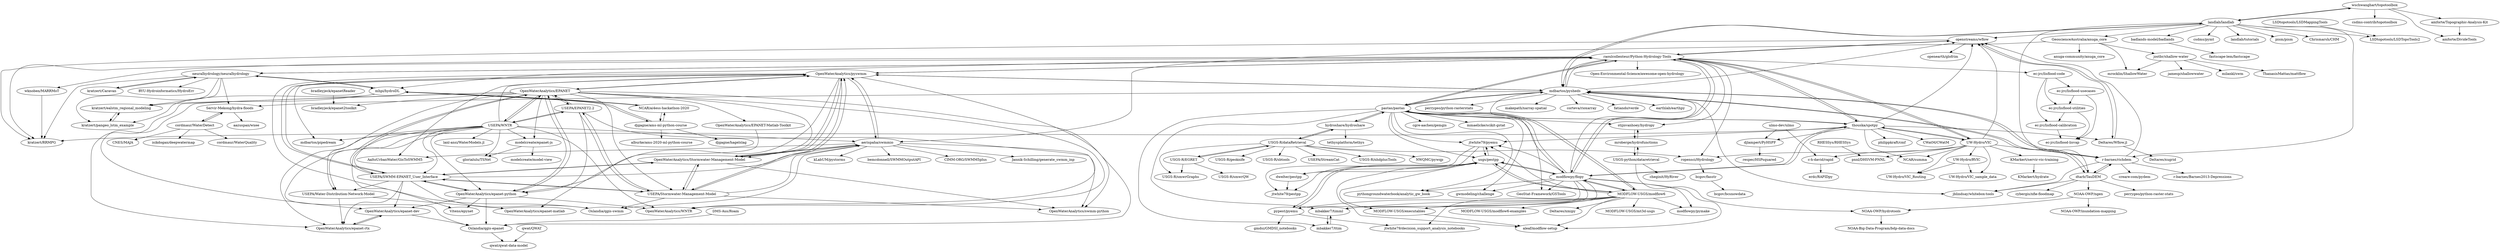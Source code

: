 digraph G {
"wschwanghart/topotoolbox" -> "amforte/Topographic-Analysis-Kit"
"wschwanghart/topotoolbox" -> "landlab/landlab"
"wschwanghart/topotoolbox" -> "csdms-contrib/topotoolbox"
"wschwanghart/topotoolbox" -> "amforte/DivideTools"
"amforte/Topographic-Analysis-Kit" -> "amforte/DivideTools"
"OpenWaterAnalytics/EPANET" -> "USEPA/EPANET2.2"
"OpenWaterAnalytics/EPANET" -> "OpenWaterAnalytics/epanet-dev"
"OpenWaterAnalytics/EPANET" -> "USEPA/WNTR"
"OpenWaterAnalytics/EPANET" -> "OpenWaterAnalytics/epanet-python"
"OpenWaterAnalytics/EPANET" -> "USEPA/SWMM-EPANET_User_Interface"
"OpenWaterAnalytics/EPANET" -> "USEPA/Water-Distribution-Network-Model"
"OpenWaterAnalytics/EPANET" -> "OpenWaterAnalytics/epanet-rtx"
"OpenWaterAnalytics/EPANET" -> "OpenWaterAnalytics/Stormwater-Management-Model"
"OpenWaterAnalytics/EPANET" -> "USEPA/Stormwater-Management-Model"
"OpenWaterAnalytics/EPANET" -> "OpenWaterAnalytics/pyswmm"
"OpenWaterAnalytics/EPANET" -> "modelcreate/epanet-js"
"OpenWaterAnalytics/EPANET" -> "OpenWaterAnalytics/EPANET-Matlab-Toolkit"
"OpenWaterAnalytics/EPANET" -> "OpenWaterAnalytics/WNTR"
"OpenWaterAnalytics/EPANET" -> "Oslandia/qgis-epanet"
"OpenWaterAnalytics/EPANET" -> "bradleyjeck/epanet2toolkit"
"OpenWaterAnalytics/epanet-rtx" -> "OpenWaterAnalytics/epanet-dev"
"OpenWaterAnalytics/epanet-dev" -> "OpenWaterAnalytics/epanet-rtx"
"OpenWaterAnalytics/epanet-dev" -> "Oslandia/qgis-epanet"
"thouska/spotpy" -> "philippkraft/cmf"
"thouska/spotpy" -> "raoulcollenteur/Python-Hydrology-Tools"
"thouska/spotpy" -> "openstreams/wflow"
"thouska/spotpy" -> "kratzert/RRMPG"
"thouska/spotpy" -> "pastas/pastas"
"thouska/spotpy" -> "UW-Hydro/VIC"
"thouska/spotpy" -> "modflowpy/flopy"
"thouska/spotpy" -> "NCAR/summa"
"thouska/spotpy" -> "CWatM/CWatM" ["e"=1]
"thouska/spotpy" -> "jtwhite79/pyemu"
"thouska/spotpy" -> "Deltares/Wflow.jl"
"thouska/spotpy" -> "djlampert/PyHSPF"
"ropensci/Hydrology" -> "bcgov/fasstr"
"USEPA/EPANET2.2" -> "OpenWaterAnalytics/EPANET"
"USEPA/EPANET2.2" -> "OpenWaterAnalytics/epanet-python"
"USEPA/EPANET2.2" -> "USEPA/WNTR"
"USEPA/EPANET2.2" -> "USEPA/Stormwater-Management-Model"
"USEPA/EPANET2.2" -> "OpenWaterAnalytics/WNTR"
"USEPA/WNTR" -> "OpenWaterAnalytics/EPANET"
"USEPA/WNTR" -> "OpenWaterAnalytics/epanet-python"
"USEPA/WNTR" -> "USEPA/EPANET2.2"
"USEPA/WNTR" -> "glorialulu/TSNet"
"USEPA/WNTR" -> "modelcreate/epanet-js"
"USEPA/WNTR" -> "OpenWaterAnalytics/WNTR"
"USEPA/WNTR" -> "USEPA/Water-Distribution-Network-Model"
"USEPA/WNTR" -> "USEPA/SWMM-EPANET_User_Interface"
"USEPA/WNTR" -> "Vitens/epynet"
"USEPA/WNTR" -> "OpenWaterAnalytics/epanet-rtx"
"USEPA/WNTR" -> "lanl-ansi/WaterModels.jl"
"USEPA/WNTR" -> "OpenWaterAnalytics/pyswmm"
"USEPA/WNTR" -> "mdbartos/pipedream"
"USEPA/WNTR" -> "Oslandia/qgis-epanet"
"USEPA/WNTR" -> "aerispaha/swmmio"
"OpenWaterAnalytics/pyswmm" -> "USEPA/Stormwater-Management-Model"
"OpenWaterAnalytics/pyswmm" -> "OpenWaterAnalytics/Stormwater-Management-Model"
"OpenWaterAnalytics/pyswmm" -> "aerispaha/swmmio"
"OpenWaterAnalytics/pyswmm" -> "OpenWaterAnalytics/swmm-python"
"OpenWaterAnalytics/pyswmm" -> "USEPA/SWMM-EPANET_User_Interface"
"OpenWaterAnalytics/pyswmm" -> "OpenWaterAnalytics/EPANET"
"OpenWaterAnalytics/pyswmm" -> "AaltoUrbanWater/GisToSWMM5"
"OpenWaterAnalytics/pyswmm" -> "Oslandia/qgis-swmm"
"OpenWaterAnalytics/pyswmm" -> "mdbartos/pipedream"
"OpenWaterAnalytics/pyswmm" -> "mdbartos/pysheds"
"OpenWaterAnalytics/pyswmm" -> "OpenWaterAnalytics/epanet-python"
"OpenWaterAnalytics/pyswmm" -> "raoulcollenteur/Python-Hydrology-Tools"
"neuralhydrology/neuralhydrology" -> "kratzert/Caravan"
"neuralhydrology/neuralhydrology" -> "raoulcollenteur/Python-Hydrology-Tools"
"neuralhydrology/neuralhydrology" -> "mhpi/hydroDL"
"neuralhydrology/neuralhydrology" -> "kratzert/RRMPG"
"neuralhydrology/neuralhydrology" -> "kratzert/ealstm_regional_modeling"
"neuralhydrology/neuralhydrology" -> "BYU-Hydroinformatics/HydroErr"
"neuralhydrology/neuralhydrology" -> "kratzert/pangeo_lstm_example"
"neuralhydrology/neuralhydrology" -> "Servir-Mekong/hydra-floods"
"hydroshare/hydroshare" -> "pastas/pastas"
"hydroshare/hydroshare" -> "USGS-R/dataRetrieval"
"hydroshare/hydroshare" -> "tethysplatform/tethys"
"UW-Hydro/VIC" -> "UW-Hydro/RVIC"
"UW-Hydro/VIC" -> "openstreams/wflow"
"UW-Hydro/VIC" -> "raoulcollenteur/Python-Hydrology-Tools"
"UW-Hydro/VIC" -> "pnnl/DHSVM-PNNL"
"UW-Hydro/VIC" -> "c-h-david/rapid"
"UW-Hydro/VIC" -> "UW-Hydro/VIC_Routing"
"UW-Hydro/VIC" -> "thouska/spotpy"
"UW-Hydro/VIC" -> "UW-Hydro/VIC_sample_data"
"UW-Hydro/VIC" -> "KMarkert/servir-vic-training"
"UW-Hydro/VIC" -> "NCAR/summa"
"UW-Hydro/VIC" -> "ropensci/Hydrology"
"UW-Hydro/VIC" -> "r-barnes/richdem"
"modflowpy/flopy" -> "MODFLOW-USGS/modflow6"
"modflowpy/flopy" -> "pastas/pastas"
"modflowpy/flopy" -> "usgs/pestpp"
"modflowpy/flopy" -> "jtwhite79/pyemu"
"modflowpy/flopy" -> "pypest/pyemu"
"modflowpy/flopy" -> "modflowpy/pymake"
"modflowpy/flopy" -> "raoulcollenteur/Python-Hydrology-Tools"
"modflowpy/flopy" -> "pythongroundwaterbook/analytic_gw_book"
"modflowpy/flopy" -> "thouska/spotpy"
"modflowpy/flopy" -> "MODFLOW-USGS/executables"
"modflowpy/flopy" -> "aleaf/modflow-setup"
"modflowpy/flopy" -> "mbakker7/timml"
"modflowpy/flopy" -> "mdbartos/pysheds"
"modflowpy/flopy" -> "GeoStat-Framework/GSTools" ["e"=1]
"modflowpy/flopy" -> "gwmodeling/challenge"
"USGS-R/EGRET" -> "USGS-R/smwrQW"
"USGS-R/EGRET" -> "USGS-R/dataRetrieval"
"USGS-R/EGRET" -> "USGS-R/smwrGraphs"
"djgagne/ams-ml-python-course" -> "djgagne/hagelslag"
"djgagne/ams-ml-python-course" -> "NCAR/ai4ess-hackathon-2020"
"djgagne/ams-ml-python-course" -> "alburke/ams-2020-ml-python-course"
"djgagne/ams-ml-python-course" -> "mhpi/hydroDL"
"Servir-Mekong/hydra-floods" -> "aazuspan/wxee" ["e"=1]
"Servir-Mekong/hydra-floods" -> "cordmaur/WaterDetect"
"badlands-model/badlands" -> "fastscape-lem/fastscape"
"mhpi/hydroDL" -> "NCAR/ai4ess-hackathon-2020"
"mhpi/hydroDL" -> "neuralhydrology/neuralhydrology"
"mhpi/hydroDL" -> "kratzert/pangeo_lstm_example"
"mhpi/hydroDL" -> "kratzert/ealstm_regional_modeling"
"mhpi/hydroDL" -> "djgagne/ams-ml-python-course"
"dtarb/TauDEM" -> "r-barnes/richdem"
"dtarb/TauDEM" -> "NOAA-OWP/ngen"
"dtarb/TauDEM" -> "mdbartos/pysheds"
"dtarb/TauDEM" -> "perrygeo/python-raster-stats" ["e"=1]
"dtarb/TauDEM" -> "jblindsay/whitebox-tools" ["e"=1]
"dtarb/TauDEM" -> "cybergis/nfie-floodmap"
"cordmaur/WaterDetect" -> "cordmaur/WaterQuality"
"cordmaur/WaterDetect" -> "Servir-Mekong/hydra-floods"
"cordmaur/WaterDetect" -> "CNES/MAJA"
"cordmaur/WaterDetect" -> "isikdogan/deepwatermap"
"mdbartos/pysheds" -> "raoulcollenteur/Python-Hydrology-Tools"
"mdbartos/pysheds" -> "r-barnes/richdem"
"mdbartos/pysheds" -> "makepath/xarray-spatial" ["e"=1]
"mdbartos/pysheds" -> "corteva/rioxarray" ["e"=1]
"mdbartos/pysheds" -> "pastas/pastas"
"mdbartos/pysheds" -> "jblindsay/whitebox-tools" ["e"=1]
"mdbartos/pysheds" -> "fatiando/verde" ["e"=1]
"mdbartos/pysheds" -> "OpenWaterAnalytics/pyswmm"
"mdbartos/pysheds" -> "openstreams/wflow"
"mdbartos/pysheds" -> "Servir-Mekong/hydra-floods"
"mdbartos/pysheds" -> "earthlab/earthpy" ["e"=1]
"mdbartos/pysheds" -> "dtarb/TauDEM"
"mdbartos/pysheds" -> "landlab/landlab"
"mdbartos/pysheds" -> "perrygeo/python-rasterstats" ["e"=1]
"mdbartos/pysheds" -> "GeoStat-Framework/GSTools" ["e"=1]
"USGS-R/dataRetrieval" -> "USGS-R/EGRET"
"USGS-R/dataRetrieval" -> "USGS-R/geoknife"
"USGS-R/dataRetrieval" -> "hydroshare/hydroshare"
"USGS-R/dataRetrieval" -> "ropensci/Hydrology"
"USGS-R/dataRetrieval" -> "USGS-R/sbtools"
"USGS-R/dataRetrieval" -> "USEPA/StreamCat"
"USGS-R/dataRetrieval" -> "USGS-R/nhdplusTools"
"USGS-R/dataRetrieval" -> "NWQMC/pywqp"
"USGS-R/dataRetrieval" -> "USGS-R/smwrGraphs"
"USEPA/Stormwater-Management-Model" -> "OpenWaterAnalytics/Stormwater-Management-Model"
"USEPA/Stormwater-Management-Model" -> "OpenWaterAnalytics/pyswmm"
"USEPA/Stormwater-Management-Model" -> "USEPA/SWMM-EPANET_User_Interface"
"USEPA/Stormwater-Management-Model" -> "OpenWaterAnalytics/swmm-python"
"USEPA/Stormwater-Management-Model" -> "aerispaha/swmmio"
"USEPA/Stormwater-Management-Model" -> "Oslandia/qgis-swmm"
"USEPA/Stormwater-Management-Model" -> "USEPA/EPANET2.2"
"modelcreate/epanet-js" -> "modelcreate/model-view"
"modelcreate/epanet-js" -> "glorialulu/TSNet"
"kratzert/ealstm_regional_modeling" -> "kratzert/pangeo_lstm_example"
"pastas/pastas" -> "modflowpy/flopy"
"pastas/pastas" -> "raoulcollenteur/Python-Hydrology-Tools"
"pastas/pastas" -> "mbakker7/timml"
"pastas/pastas" -> "usgs/pestpp"
"pastas/pastas" -> "MODFLOW-USGS/modflow6"
"pastas/pastas" -> "gwmodeling/challenge"
"pastas/pastas" -> "mdbartos/pysheds"
"pastas/pastas" -> "jtwhite79/pyemu"
"pastas/pastas" -> "mbakker7/ttim"
"pastas/pastas" -> "pythongroundwaterbook/analytic_gw_book"
"pastas/pastas" -> "thouska/spotpy"
"pastas/pastas" -> "hydroshare/hydroshare"
"pastas/pastas" -> "stijnvanhoey/hydropy"
"pastas/pastas" -> "cgre-aachen/gemgis" ["e"=1]
"pastas/pastas" -> "mmaelicke/scikit-gstat" ["e"=1]
"raoulcollenteur/Python-Hydrology-Tools" -> "pastas/pastas"
"raoulcollenteur/Python-Hydrology-Tools" -> "mdbartos/pysheds"
"raoulcollenteur/Python-Hydrology-Tools" -> "neuralhydrology/neuralhydrology"
"raoulcollenteur/Python-Hydrology-Tools" -> "wknoben/MARRMoT"
"raoulcollenteur/Python-Hydrology-Tools" -> "openstreams/wflow"
"raoulcollenteur/Python-Hydrology-Tools" -> "thouska/spotpy"
"raoulcollenteur/Python-Hydrology-Tools" -> "ropensci/Hydrology"
"raoulcollenteur/Python-Hydrology-Tools" -> "modflowpy/flopy"
"raoulcollenteur/Python-Hydrology-Tools" -> "UW-Hydro/VIC"
"raoulcollenteur/Python-Hydrology-Tools" -> "stijnvanhoey/hydropy"
"raoulcollenteur/Python-Hydrology-Tools" -> "Open-Environmental-Science/awesome-open-hydrology"
"raoulcollenteur/Python-Hydrology-Tools" -> "OpenWaterAnalytics/pyswmm"
"raoulcollenteur/Python-Hydrology-Tools" -> "ec-jrc/lisflood-code"
"raoulcollenteur/Python-Hydrology-Tools" -> "mhpi/hydroDL"
"raoulcollenteur/Python-Hydrology-Tools" -> "kratzert/RRMPG"
"bcgov/fasstr" -> "bcgov/bcsnowdata"
"c-h-david/rapid" -> "erdc/RAPIDpy"
"NCAR/ai4ess-hackathon-2020" -> "mhpi/hydroDL"
"NCAR/ai4ess-hackathon-2020" -> "djgagne/ams-ml-python-course"
"jostbr/shallow-water" -> "mrocklin/ShallowWater"
"jostbr/shallow-water" -> "jamesp/shallowwater"
"jostbr/shallow-water" -> "milankl/swm"
"jostbr/shallow-water" -> "ThanasisMattas/mattflow"
"jtwhite79/pyemu" -> "usgs/pestpp"
"jtwhite79/pyemu" -> "jtwhite79/pestpp"
"jtwhite79/pyemu" -> "dwelter/pestpp"
"OpenWaterAnalytics/EPANET-Matlab-Toolkit" -> "OpenWaterAnalytics/epanet-matlab"
"OpenWaterAnalytics/Stormwater-Management-Model" -> "USEPA/Stormwater-Management-Model"
"OpenWaterAnalytics/Stormwater-Management-Model" -> "OpenWaterAnalytics/pyswmm"
"OpenWaterAnalytics/Stormwater-Management-Model" -> "OpenWaterAnalytics/swmm-python"
"OpenWaterAnalytics/Stormwater-Management-Model" -> "USEPA/SWMM-EPANET_User_Interface"
"OpenWaterAnalytics/Stormwater-Management-Model" -> "aerispaha/swmmio"
"USEPA/SWMM-EPANET_User_Interface" -> "USEPA/Stormwater-Management-Model"
"USEPA/SWMM-EPANET_User_Interface" -> "OpenWaterAnalytics/Stormwater-Management-Model"
"USEPA/SWMM-EPANET_User_Interface" -> "OpenWaterAnalytics/epanet-python"
"USEPA/SWMM-EPANET_User_Interface" -> "OpenWaterAnalytics/epanet-dev"
"USEPA/SWMM-EPANET_User_Interface" -> "USEPA/Water-Distribution-Network-Model"
"USEPA/SWMM-EPANET_User_Interface" -> "OpenWaterAnalytics/epanet-rtx"
"USEPA/SWMM-EPANET_User_Interface" -> "Oslandia/qgis-swmm"
"USEPA/SWMM-EPANET_User_Interface" -> "aerispaha/swmmio"
"USEPA/SWMM-EPANET_User_Interface" -> "OpenWaterAnalytics/pyswmm"
"USEPA/SWMM-EPANET_User_Interface" -> "OpenWaterAnalytics/EPANET"
"wknoben/MARRMoT" -> "kratzert/RRMPG"
"UW-Hydro/RVIC" -> "UW-Hydro/VIC_Routing"
"UW-Hydro/RVIC" -> "UW-Hydro/VIC_sample_data"
"kratzert/pangeo_lstm_example" -> "kratzert/ealstm_regional_modeling"
"RHESSys/RHESSys" -> "pnnl/DHSVM-PNNL"
"ec-jrc/lisflood-code" -> "ec-jrc/lisflood-utilities"
"ec-jrc/lisflood-code" -> "ec-jrc/lisflood-usecases"
"ec-jrc/lisflood-code" -> "ec-jrc/lisflood-calibration"
"ec-jrc/lisflood-utilities" -> "ec-jrc/lisflood-calibration"
"ec-jrc/lisflood-utilities" -> "ec-jrc/lisflood-lisvap"
"djlampert/PyHSPF" -> "respec/HSPsquared"
"mroberge/hydrofunctions" -> "stijnvanhoey/hydropy"
"mroberge/hydrofunctions" -> "USGS-python/dataretrieval"
"stijnvanhoey/hydropy" -> "mroberge/hydrofunctions"
"landlab/landlab" -> "wschwanghart/topotoolbox"
"landlab/landlab" -> "csdms/pymt"
"landlab/landlab" -> "GeoscienceAustralia/anuga_core"
"landlab/landlab" -> "r-barnes/richdem"
"landlab/landlab" -> "mdbartos/pysheds"
"landlab/landlab" -> "landlab/tutorials"
"landlab/landlab" -> "openstreams/wflow"
"landlab/landlab" -> "badlands-model/badlands"
"landlab/landlab" -> "pism/pism" ["e"=1]
"landlab/landlab" -> "LSDtopotools/LSDTopoTools2"
"landlab/landlab" -> "Chrismarsh/CHM"
"landlab/landlab" -> "dtarb/TauDEM"
"openstreams/wflow" -> "Deltares/Wflow.jl"
"openstreams/wflow" -> "kratzert/RRMPG"
"openstreams/wflow" -> "raoulcollenteur/Python-Hydrology-Tools"
"openstreams/wflow" -> "openearth/glofrim"
"Oslandia/qgis-epanet" -> "qwat/qwat-data-model"
"pypest/pyemu" -> "usgs/pestpp"
"pypest/pyemu" -> "jtwhite79/decision_support_analysis_notebooks"
"pypest/pyemu" -> "gmdsi/GMDSI_notebooks"
"USGS-python/dataretrieval" -> "mroberge/hydrofunctions"
"USGS-python/dataretrieval" -> "cheginit/HyRiver"
"USGS-python/dataretrieval" -> "NOAA-OWP/hydrotools"
"KMarkert/servir-vic-training" -> "KMarkert/hydrate"
"OpenWaterAnalytics/epanet-python" -> "USEPA/SWMM-EPANET_User_Interface"
"OpenWaterAnalytics/epanet-python" -> "Vitens/epynet"
"OpenWaterAnalytics/epanet-python" -> "Oslandia/qgis-epanet"
"OpenWaterAnalytics/epanet-python" -> "OpenWaterAnalytics/epanet-dev"
"OpenWaterAnalytics/epanet-python" -> "OpenWaterAnalytics/WNTR"
"OpenWaterAnalytics/epanet-python" -> "OpenWaterAnalytics/EPANET"
"usgs/pestpp" -> "pypest/pyemu"
"usgs/pestpp" -> "jtwhite79/pyemu"
"usgs/pestpp" -> "jtwhite79/pestpp"
"usgs/pestpp" -> "MODFLOW-USGS/modflow6"
"usgs/pestpp" -> "aleaf/modflow-setup"
"usgs/pestpp" -> "dwelter/pestpp"
"usgs/pestpp" -> "MODFLOW-USGS/executables"
"usgs/pestpp" -> "modflowpy/flopy"
"qwat/QWAT" -> "qwat/qwat-data-model"
"GeoscienceAustralia/anuga_core" -> "anuga-community/anuga_core"
"GeoscienceAustralia/anuga_core" -> "aerispaha/swmmio"
"GeoscienceAustralia/anuga_core" -> "mrocklin/ShallowWater"
"GeoscienceAustralia/anuga_core" -> "jostbr/shallow-water"
"r-barnes/richdem" -> "dtarb/TauDEM"
"r-barnes/richdem" -> "mdbartos/pysheds"
"r-barnes/richdem" -> "openstreams/wflow"
"r-barnes/richdem" -> "creare-com/pydem"
"r-barnes/richdem" -> "r-barnes/Barnes2013-Depressions"
"r-barnes/richdem" -> "jblindsay/whitebox-tools" ["e"=1]
"LSDtopotools/LSDMappingTools" -> "LSDtopotools/LSDTopoTools2"
"kratzert/Caravan" -> "neuralhydrology/neuralhydrology"
"ulmo-dev/ulmo" -> "c-h-david/rapid"
"ulmo-dev/ulmo" -> "djlampert/PyHSPF"
"DMS-Aus/Roam" -> "Oslandia/qgis-epanet"
"NOAA-OWP/ngen" -> "NOAA-OWP/hydrotools"
"NOAA-OWP/ngen" -> "NOAA-OWP/inundation-mapping"
"ec-jrc/lisflood-calibration" -> "ec-jrc/lisflood-lisvap"
"MODFLOW-USGS/modflow6" -> "usgs/pestpp"
"MODFLOW-USGS/modflow6" -> "modflowpy/flopy"
"MODFLOW-USGS/modflow6" -> "pypest/pyemu"
"MODFLOW-USGS/modflow6" -> "jtwhite79/pyemu"
"MODFLOW-USGS/modflow6" -> "MODFLOW-USGS/executables"
"MODFLOW-USGS/modflow6" -> "MODFLOW-USGS/mt3d-usgs"
"MODFLOW-USGS/modflow6" -> "modflowpy/pymake"
"MODFLOW-USGS/modflow6" -> "aleaf/modflow-setup"
"MODFLOW-USGS/modflow6" -> "MODFLOW-USGS/modflow6-examples"
"MODFLOW-USGS/modflow6" -> "mbakker7/timml"
"MODFLOW-USGS/modflow6" -> "Deltares/xmipy"
"MODFLOW-USGS/modflow6" -> "jtwhite79/decision_support_analysis_notebooks"
"MODFLOW-USGS/modflow6" -> "pastas/pastas"
"USEPA/Water-Distribution-Network-Model" -> "OpenWaterAnalytics/epanet-rtx"
"USEPA/Water-Distribution-Network-Model" -> "OpenWaterAnalytics/epanet-matlab"
"dwelter/pestpp" -> "jtwhite79/pestpp"
"aerispaha/swmmio" -> "OpenWaterAnalytics/pyswmm"
"aerispaha/swmmio" -> "OpenWaterAnalytics/swmm-python"
"aerispaha/swmmio" -> "Oslandia/qgis-swmm"
"aerispaha/swmmio" -> "kLabUM/pystorms"
"aerispaha/swmmio" -> "bemcdonnell/SWMMOutputAPI"
"aerispaha/swmmio" -> "CIMM-ORG/SWMM5plus"
"aerispaha/swmmio" -> "Jannik-Schilling/generate_swmm_inp"
"aerispaha/swmmio" -> "OpenWaterAnalytics/Stormwater-Management-Model"
"aerispaha/swmmio" -> "AaltoUrbanWater/GisToSWMM5"
"Deltares/Wflow.jl" -> "Deltares/xugrid"
"Deltares/Wflow.jl" -> "openstreams/wflow"
"mbakker7/timml" -> "mbakker7/ttim"
"mbakker7/ttim" -> "mbakker7/timml"
"MODFLOW-USGS/executables" -> "aleaf/modflow-setup"
"ec-jrc/lisflood-usecases" -> "ec-jrc/lisflood-lisvap"
"ec-jrc/lisflood-usecases" -> "ec-jrc/lisflood-utilities"
"NOAA-OWP/hydrotools" -> "NOAA-Big-Data-Program/bdp-data-docs"
"bradleyjeck/epanetReader" -> "bradleyjeck/epanet2toolkit"
"wschwanghart/topotoolbox" ["l"="20.104,28.18"]
"amforte/Topographic-Analysis-Kit" ["l"="20.07,28.19"]
"landlab/landlab" ["l"="20.157,28.174"]
"csdms-contrib/topotoolbox" ["l"="20.07,28.17"]
"amforte/DivideTools" ["l"="20.081,28.181"]
"OpenWaterAnalytics/EPANET" ["l"="20.348,28.255"]
"USEPA/EPANET2.2" ["l"="20.343,28.242"]
"OpenWaterAnalytics/epanet-dev" ["l"="20.339,28.279"]
"USEPA/WNTR" ["l"="20.336,28.263"]
"OpenWaterAnalytics/epanet-python" ["l"="20.322,28.262"]
"USEPA/SWMM-EPANET_User_Interface" ["l"="20.328,28.246"]
"USEPA/Water-Distribution-Network-Model" ["l"="20.368,28.254"]
"OpenWaterAnalytics/epanet-rtx" ["l"="20.359,28.269"]
"OpenWaterAnalytics/Stormwater-Management-Model" ["l"="20.328,28.228"]
"USEPA/Stormwater-Management-Model" ["l"="20.316,28.237"]
"OpenWaterAnalytics/pyswmm" ["l"="20.295,28.215"]
"modelcreate/epanet-js" ["l"="20.371,28.286"]
"OpenWaterAnalytics/EPANET-Matlab-Toolkit" ["l"="20.395,28.26"]
"OpenWaterAnalytics/WNTR" ["l"="20.348,28.27"]
"Oslandia/qgis-epanet" ["l"="20.338,28.295"]
"bradleyjeck/epanet2toolkit" ["l"="20.387,28.274"]
"thouska/spotpy" ["l"="20.261,28.114"]
"philippkraft/cmf" ["l"="20.285,28.088"]
"raoulcollenteur/Python-Hydrology-Tools" ["l"="20.239,28.136"]
"openstreams/wflow" ["l"="20.215,28.129"]
"kratzert/RRMPG" ["l"="20.219,28.107"]
"pastas/pastas" ["l"="20.268,28.149"]
"UW-Hydro/VIC" ["l"="20.243,28.098"]
"modflowpy/flopy" ["l"="20.287,28.134"]
"NCAR/summa" ["l"="20.265,28.089"]
"CWatM/CWatM" ["l"="43.45,-25.809"]
"jtwhite79/pyemu" ["l"="20.294,28.114"]
"Deltares/Wflow.jl" ["l"="20.232,28.114"]
"djlampert/PyHSPF" ["l"="20.303,28.063"]
"ropensci/Hydrology" ["l"="20.241,28.176"]
"bcgov/fasstr" ["l"="20.232,28.202"]
"glorialulu/TSNet" ["l"="20.355,28.295"]
"Vitens/epynet" ["l"="20.318,28.282"]
"lanl-ansi/WaterModels.jl" ["l"="20.379,28.241"]
"mdbartos/pipedream" ["l"="20.3,28.252"]
"aerispaha/swmmio" ["l"="20.306,28.226"]
"OpenWaterAnalytics/swmm-python" ["l"="20.316,28.211"]
"AaltoUrbanWater/GisToSWMM5" ["l"="20.304,28.201"]
"Oslandia/qgis-swmm" ["l"="20.319,28.221"]
"mdbartos/pysheds" ["l"="20.217,28.156"]
"neuralhydrology/neuralhydrology" ["l"="20.189,28.086"]
"kratzert/Caravan" ["l"="20.165,28.082"]
"mhpi/hydroDL" ["l"="20.196,28.057"]
"kratzert/ealstm_regional_modeling" ["l"="20.173,28.052"]
"BYU-Hydroinformatics/HydroErr" ["l"="20.154,28.069"]
"kratzert/pangeo_lstm_example" ["l"="20.176,28.065"]
"Servir-Mekong/hydra-floods" ["l"="20.145,28.099"]
"hydroshare/hydroshare" ["l"="20.256,28.204"]
"USGS-R/dataRetrieval" ["l"="20.239,28.249"]
"tethysplatform/tethys" ["l"="20.256,28.228"]
"UW-Hydro/RVIC" ["l"="20.24,28.066"]
"pnnl/DHSVM-PNNL" ["l"="20.243,28.047"]
"c-h-david/rapid" ["l"="20.272,28.044"]
"UW-Hydro/VIC_Routing" ["l"="20.231,28.076"]
"UW-Hydro/VIC_sample_data" ["l"="20.249,28.077"]
"KMarkert/servir-vic-training" ["l"="20.264,28.068"]
"r-barnes/richdem" ["l"="20.188,28.14"]
"MODFLOW-USGS/modflow6" ["l"="20.315,28.136"]
"usgs/pestpp" ["l"="20.308,28.119"]
"pypest/pyemu" ["l"="20.33,28.112"]
"modflowpy/pymake" ["l"="20.324,28.153"]
"pythongroundwaterbook/analytic_gw_book" ["l"="20.29,28.155"]
"MODFLOW-USGS/executables" ["l"="20.328,28.13"]
"aleaf/modflow-setup" ["l"="20.32,28.122"]
"mbakker7/timml" ["l"="20.303,28.15"]
"GeoStat-Framework/GSTools" ["l"="19.715,28.31"]
"gwmodeling/challenge" ["l"="20.28,28.166"]
"USGS-R/EGRET" ["l"="20.235,28.277"]
"USGS-R/smwrQW" ["l"="20.231,28.301"]
"USGS-R/smwrGraphs" ["l"="20.225,28.265"]
"djgagne/ams-ml-python-course" ["l"="20.181,28.02"]
"djgagne/hagelslag" ["l"="20.178,27.99"]
"NCAR/ai4ess-hackathon-2020" ["l"="20.196,28.031"]
"alburke/ams-2020-ml-python-course" ["l"="20.16,28.001"]
"aazuspan/wxee" ["l"="20.033,27.458"]
"cordmaur/WaterDetect" ["l"="20.104,28.078"]
"badlands-model/badlands" ["l"="20.104,28.204"]
"fastscape-lem/fastscape" ["l"="20.075,28.22"]
"dtarb/TauDEM" ["l"="20.174,28.158"]
"NOAA-OWP/ngen" ["l"="20.126,28.176"]
"perrygeo/python-raster-stats" ["l"="21.798,28.699"]
"jblindsay/whitebox-tools" ["l"="20.062,27.467"]
"cybergis/nfie-floodmap" ["l"="20.149,28.148"]
"cordmaur/WaterQuality" ["l"="20.078,28.083"]
"CNES/MAJA" ["l"="20.087,28.051"]
"isikdogan/deepwatermap" ["l"="20.066,28.064"]
"makepath/xarray-spatial" ["l"="20.14,27.459"]
"corteva/rioxarray" ["l"="20.128,27.448"]
"fatiando/verde" ["l"="19.713,28.295"]
"earthlab/earthpy" ["l"="20.107,27.463"]
"perrygeo/python-rasterstats" ["l"="20.157,27.443"]
"USGS-R/geoknife" ["l"="20.207,28.269"]
"USGS-R/sbtools" ["l"="20.249,28.269"]
"USEPA/StreamCat" ["l"="20.217,28.285"]
"USGS-R/nhdplusTools" ["l"="20.252,28.287"]
"NWQMC/pywqp" ["l"="20.26,28.261"]
"modelcreate/model-view" ["l"="20.393,28.303"]
"mbakker7/ttim" ["l"="20.299,28.166"]
"stijnvanhoey/hydropy" ["l"="20.217,28.175"]
"cgre-aachen/gemgis" ["l"="19.729,28.321"]
"mmaelicke/scikit-gstat" ["l"="19.709,28.341"]
"wknoben/MARRMoT" ["l"="20.204,28.114"]
"Open-Environmental-Science/awesome-open-hydrology" ["l"="20.245,28.156"]
"ec-jrc/lisflood-code" ["l"="20.209,28.188"]
"bcgov/bcsnowdata" ["l"="20.225,28.22"]
"erdc/RAPIDpy" ["l"="20.277,28.02"]
"jostbr/shallow-water" ["l"="20.157,28.286"]
"mrocklin/ShallowWater" ["l"="20.17,28.268"]
"jamesp/shallowwater" ["l"="20.141,28.31"]
"milankl/swm" ["l"="20.13,28.295"]
"ThanasisMattas/mattflow" ["l"="20.16,28.308"]
"jtwhite79/pestpp" ["l"="20.308,28.098"]
"dwelter/pestpp" ["l"="20.32,28.097"]
"OpenWaterAnalytics/epanet-matlab" ["l"="20.402,28.247"]
"RHESSys/RHESSys" ["l"="20.244,28.013"]
"ec-jrc/lisflood-utilities" ["l"="20.209,28.21"]
"ec-jrc/lisflood-usecases" ["l"="20.195,28.207"]
"ec-jrc/lisflood-calibration" ["l"="20.201,28.202"]
"ec-jrc/lisflood-lisvap" ["l"="20.196,28.219"]
"respec/HSPsquared" ["l"="20.328,28.047"]
"mroberge/hydrofunctions" ["l"="20.181,28.199"]
"USGS-python/dataretrieval" ["l"="20.152,28.217"]
"csdms/pymt" ["l"="20.134,28.193"]
"GeoscienceAustralia/anuga_core" ["l"="20.193,28.242"]
"landlab/tutorials" ["l"="20.152,28.194"]
"pism/pism" ["l"="18.725,28.005"]
"LSDtopotools/LSDTopoTools2" ["l"="20.118,28.153"]
"Chrismarsh/CHM" ["l"="20.134,28.161"]
"openearth/glofrim" ["l"="20.184,28.117"]
"qwat/qwat-data-model" ["l"="20.334,28.33"]
"jtwhite79/decision_support_analysis_notebooks" ["l"="20.343,28.122"]
"gmdsi/GMDSI_notebooks" ["l"="20.355,28.098"]
"cheginit/HyRiver" ["l"="20.132,28.239"]
"NOAA-OWP/hydrotools" ["l"="20.125,28.21"]
"KMarkert/hydrate" ["l"="20.283,28.055"]
"qwat/QWAT" ["l"="20.335,28.356"]
"anuga-community/anuga_core" ["l"="20.173,28.252"]
"creare-com/pydem" ["l"="20.146,28.125"]
"r-barnes/Barnes2013-Depressions" ["l"="20.166,28.131"]
"LSDtopotools/LSDMappingTools" ["l"="20.092,28.14"]
"ulmo-dev/ulmo" ["l"="20.303,28.031"]
"DMS-Aus/Roam" ["l"="20.358,28.327"]
"NOAA-OWP/inundation-mapping" ["l"="20.098,28.162"]
"MODFLOW-USGS/mt3d-usgs" ["l"="20.347,28.141"]
"MODFLOW-USGS/modflow6-examples" ["l"="20.356,28.13"]
"Deltares/xmipy" ["l"="20.342,28.149"]
"kLabUM/pystorms" ["l"="20.348,28.215"]
"bemcdonnell/SWMMOutputAPI" ["l"="20.334,28.213"]
"CIMM-ORG/SWMM5plus" ["l"="20.322,28.2"]
"Jannik-Schilling/generate_swmm_inp" ["l"="20.336,28.202"]
"Deltares/xugrid" ["l"="20.219,28.088"]
"NOAA-Big-Data-Program/bdp-data-docs" ["l"="20.11,28.226"]
"bradleyjeck/epanetReader" ["l"="20.414,28.283"]
}